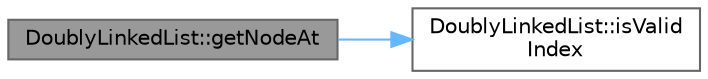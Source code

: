 digraph "DoublyLinkedList::getNodeAt"
{
 // INTERACTIVE_SVG=YES
 // LATEX_PDF_SIZE
  bgcolor="transparent";
  edge [fontname=Helvetica,fontsize=10,labelfontname=Helvetica,labelfontsize=10];
  node [fontname=Helvetica,fontsize=10,shape=box,height=0.2,width=0.4];
  rankdir="LR";
  Node1 [id="Node000001",label="DoublyLinkedList::getNodeAt",height=0.2,width=0.4,color="gray40", fillcolor="grey60", style="filled", fontcolor="black",tooltip=" "];
  Node1 -> Node2 [id="edge1_Node000001_Node000002",color="steelblue1",style="solid",tooltip=" "];
  Node2 [id="Node000002",label="DoublyLinkedList::isValid\lIndex",height=0.2,width=0.4,color="grey40", fillcolor="white", style="filled",URL="$class_doubly_linked_list.html#af174509b569711ef98f95ca68088cd53",tooltip=" "];
}
